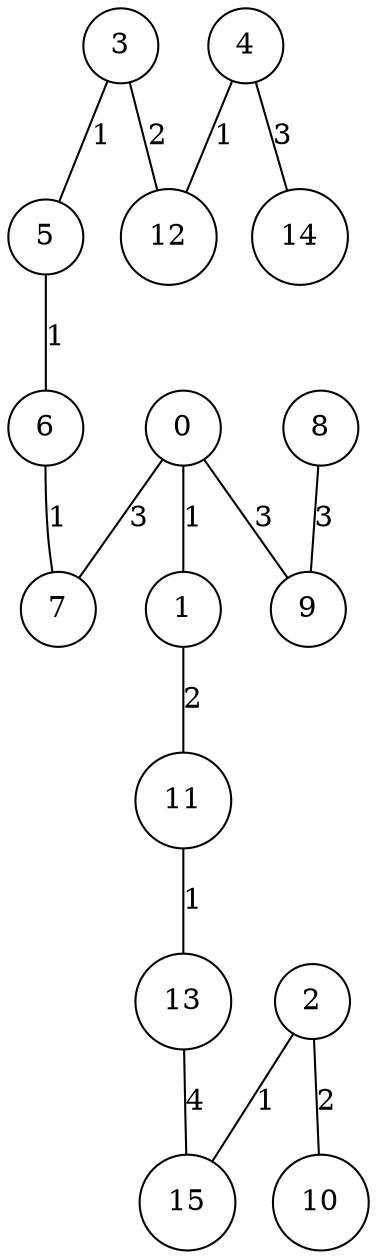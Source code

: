 graph qubit_interaction_graph {
    node [shape=circle];
    0 -- 7 [label=3];
    0 -- 9 [label=3];
    0 -- 1 [label=1];
    1 -- 11 [label=2];
    2 -- 10 [label=2];
    2 -- 15 [label=1];
    3 -- 12 [label=2];
    3 -- 5 [label=1];
    4 -- 14 [label=3];
    4 -- 12 [label=1];
    5 -- 6 [label=1];
    6 -- 7 [label=1];
    8 -- 9 [label=3];
    11 -- 13 [label=1];
    13 -- 15 [label=4];
}